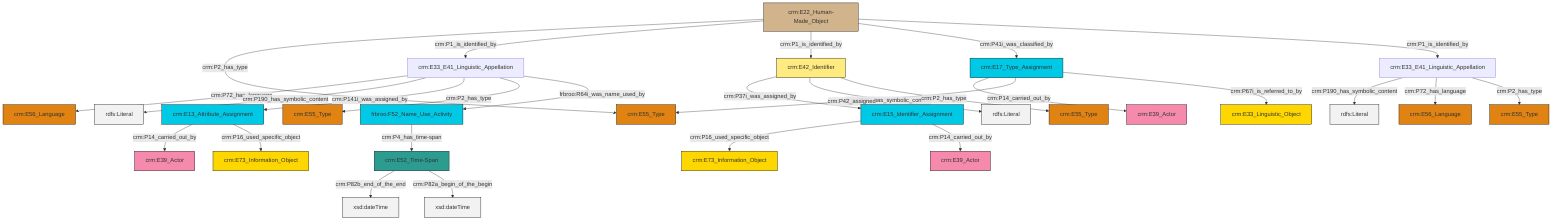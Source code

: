graph TD
classDef Literal fill:#f2f2f2,stroke:#000000;
classDef CRM_Entity fill:#FFFFFF,stroke:#000000;
classDef Temporal_Entity fill:#00C9E6, stroke:#000000;
classDef Type fill:#E18312, stroke:#000000;
classDef Time-Span fill:#2C9C91, stroke:#000000;
classDef Appellation fill:#FFEB7F, stroke:#000000;
classDef Place fill:#008836, stroke:#000000;
classDef Persistent_Item fill:#B266B2, stroke:#000000;
classDef Conceptual_Object fill:#FFD700, stroke:#000000;
classDef Physical_Thing fill:#D2B48C, stroke:#000000;
classDef Actor fill:#f58aad, stroke:#000000;
classDef PC_Classes fill:#4ce600, stroke:#000000;
classDef Multi fill:#cccccc,stroke:#000000;

6["frbroo:F52_Name_Use_Activity"]:::Temporal_Entity -->|crm:P4_has_time-span| 7["crm:E52_Time-Span"]:::Time-Span
8["crm:E13_Attribute_Assignment"]:::Temporal_Entity -->|crm:P14_carried_out_by| 9["crm:E39_Actor"]:::Actor
2["crm:E15_Identifier_Assignment"]:::Temporal_Entity -->|crm:P16_used_specific_object| 10["crm:E73_Information_Object"]:::Conceptual_Object
4["crm:E33_E41_Linguistic_Appellation"]:::Default -->|crm:P190_has_symbolic_content| 11[rdfs:Literal]:::Literal
15["crm:E33_E41_Linguistic_Appellation"]:::Default -->|crm:P72_has_language| 16["crm:E56_Language"]:::Type
7["crm:E52_Time-Span"]:::Time-Span -->|crm:P82b_end_of_the_end| 17[xsd:dateTime]:::Literal
15["crm:E33_E41_Linguistic_Appellation"]:::Default -->|crm:P190_has_symbolic_content| 20[rdfs:Literal]:::Literal
4["crm:E33_E41_Linguistic_Appellation"]:::Default -->|crm:P72_has_language| 25["crm:E56_Language"]:::Type
18["crm:E22_Human-Made_Object"]:::Physical_Thing -->|crm:P2_has_type| 26["crm:E55_Type"]:::Type
18["crm:E22_Human-Made_Object"]:::Physical_Thing -->|crm:P1_is_identified_by| 15["crm:E33_E41_Linguistic_Appellation"]:::Default
18["crm:E22_Human-Made_Object"]:::Physical_Thing -->|crm:P1_is_identified_by| 27["crm:E42_Identifier"]:::Appellation
18["crm:E22_Human-Made_Object"]:::Physical_Thing -->|crm:P41i_was_classified_by| 28["crm:E17_Type_Assignment"]:::Temporal_Entity
27["crm:E42_Identifier"]:::Appellation -->|crm:P37i_was_assigned_by| 2["crm:E15_Identifier_Assignment"]:::Temporal_Entity
28["crm:E17_Type_Assignment"]:::Temporal_Entity -->|crm:P14_carried_out_by| 34["crm:E39_Actor"]:::Actor
27["crm:E42_Identifier"]:::Appellation -->|crm:P190_has_symbolic_content| 35[rdfs:Literal]:::Literal
7["crm:E52_Time-Span"]:::Time-Span -->|crm:P82a_begin_of_the_begin| 38[xsd:dateTime]:::Literal
15["crm:E33_E41_Linguistic_Appellation"]:::Default -->|crm:P141i_was_assigned_by| 8["crm:E13_Attribute_Assignment"]:::Temporal_Entity
15["crm:E33_E41_Linguistic_Appellation"]:::Default -->|crm:P2_has_type| 21["crm:E55_Type"]:::Type
4["crm:E33_E41_Linguistic_Appellation"]:::Default -->|crm:P2_has_type| 0["crm:E55_Type"]:::Type
8["crm:E13_Attribute_Assignment"]:::Temporal_Entity -->|crm:P16_used_specific_object| 13["crm:E73_Information_Object"]:::Conceptual_Object
27["crm:E42_Identifier"]:::Appellation -->|crm:P2_has_type| 40["crm:E55_Type"]:::Type
28["crm:E17_Type_Assignment"]:::Temporal_Entity -->|crm:P42_assigned| 26["crm:E55_Type"]:::Type
15["crm:E33_E41_Linguistic_Appellation"]:::Default -->|frbroo:R64i_was_name_used_by| 6["frbroo:F52_Name_Use_Activity"]:::Temporal_Entity
18["crm:E22_Human-Made_Object"]:::Physical_Thing -->|crm:P1_is_identified_by| 4["crm:E33_E41_Linguistic_Appellation"]:::Default
2["crm:E15_Identifier_Assignment"]:::Temporal_Entity -->|crm:P14_carried_out_by| 23["crm:E39_Actor"]:::Actor
28["crm:E17_Type_Assignment"]:::Temporal_Entity -->|crm:P67i_is_referred_to_by| 44["crm:E33_Linguistic_Object"]:::Conceptual_Object